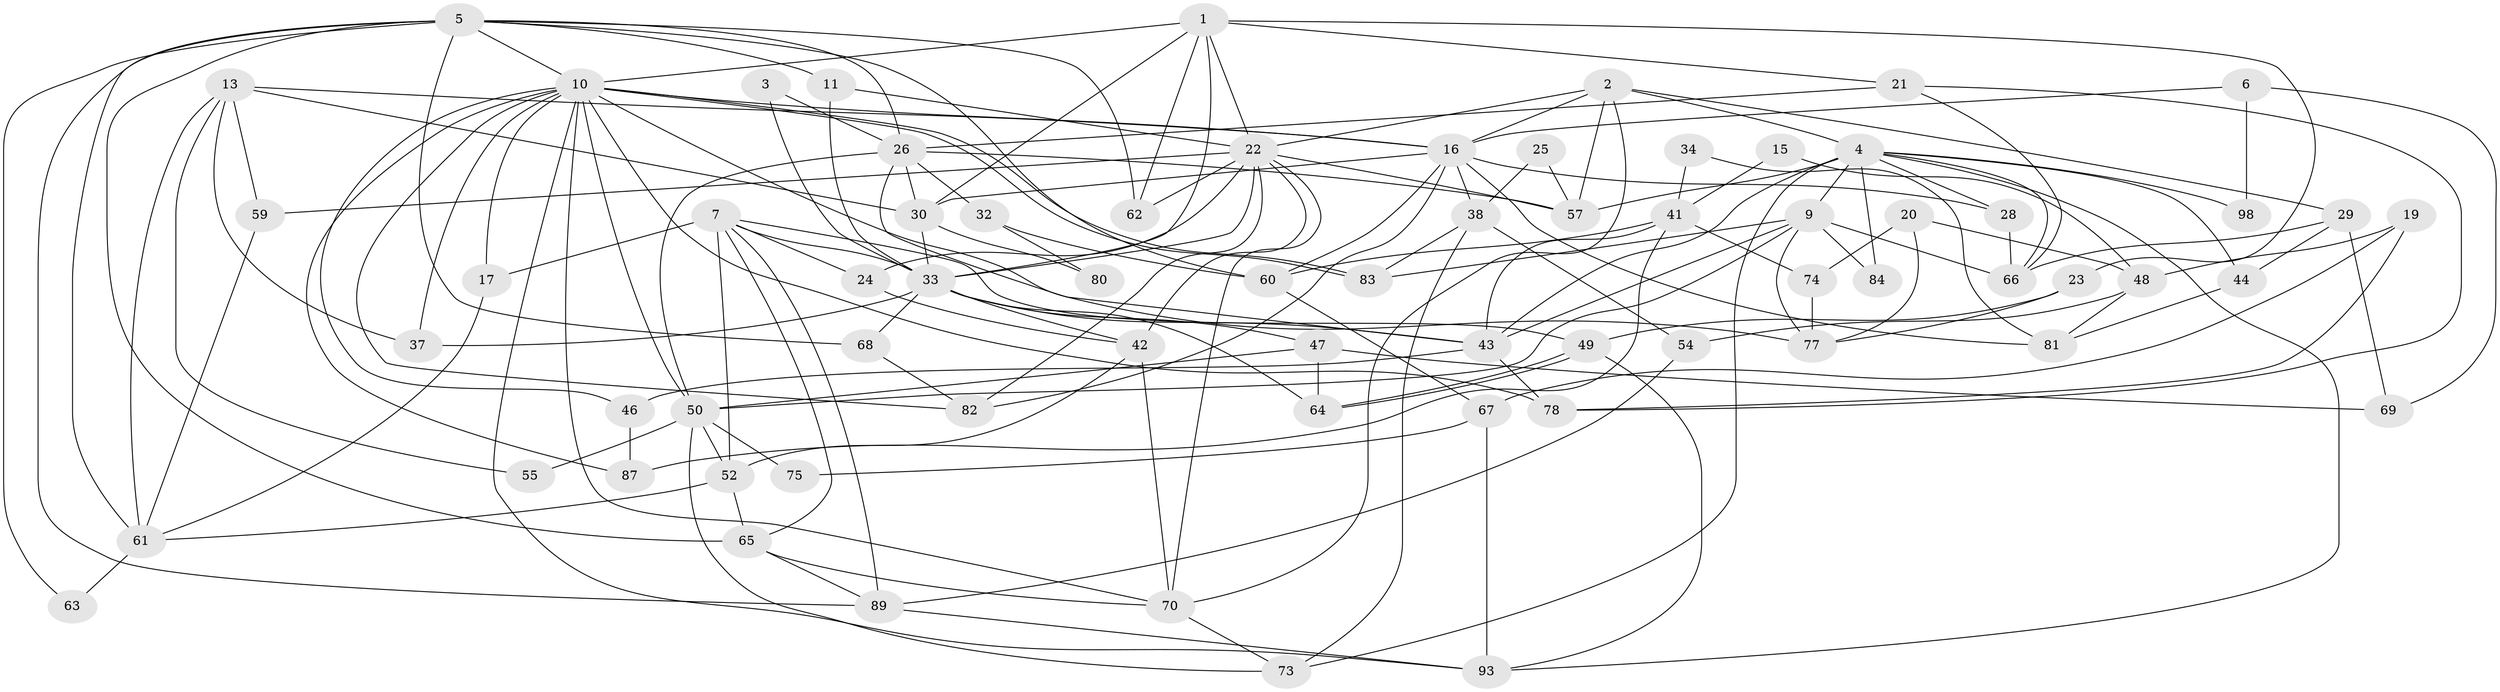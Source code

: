 // original degree distribution, {3: 0.29292929292929293, 5: 0.25252525252525254, 2: 0.16161616161616163, 4: 0.13131313131313133, 7: 0.04040404040404041, 6: 0.12121212121212122}
// Generated by graph-tools (version 1.1) at 2025/18/03/04/25 18:18:51]
// undirected, 69 vertices, 163 edges
graph export_dot {
graph [start="1"]
  node [color=gray90,style=filled];
  1 [super="+18"];
  2 [super="+51"];
  3;
  4 [super="+12+86"];
  5 [super="+14+39"];
  6 [super="+45"];
  7 [super="+8"];
  9 [super="+76"];
  10 [super="+35"];
  11;
  13 [super="+36"];
  15;
  16 [super="+53+58"];
  17;
  19;
  20;
  21;
  22 [super="+40"];
  23;
  24;
  25;
  26 [super="+27"];
  28;
  29;
  30 [super="+99"];
  32;
  33 [super="+97+72"];
  34;
  37;
  38;
  41;
  42;
  43 [super="+79"];
  44;
  46;
  47 [super="+96"];
  48;
  49;
  50 [super="+71"];
  52;
  54;
  55;
  57;
  59;
  60;
  61;
  62;
  63;
  64;
  65;
  66;
  67;
  68;
  69;
  70 [super="+94"];
  73;
  74;
  75;
  77;
  78;
  80;
  81;
  82 [super="+90"];
  83;
  84;
  87;
  89;
  93;
  98;
  1 -- 21;
  1 -- 23;
  1 -- 22;
  1 -- 62;
  1 -- 30;
  1 -- 10;
  1 -- 33;
  2 -- 70;
  2 -- 29;
  2 -- 16;
  2 -- 57;
  2 -- 22;
  2 -- 4;
  3 -- 33;
  3 -- 26;
  4 -- 84;
  4 -- 93;
  4 -- 73;
  4 -- 44;
  4 -- 28;
  4 -- 66;
  4 -- 98;
  4 -- 9;
  4 -- 43;
  4 -- 57;
  5 -- 89;
  5 -- 62;
  5 -- 63;
  5 -- 68;
  5 -- 10;
  5 -- 11;
  5 -- 61;
  5 -- 65;
  5 -- 26;
  5 -- 60;
  6 -- 69;
  6 -- 98;
  6 -- 16;
  7 -- 89;
  7 -- 24;
  7 -- 65;
  7 -- 17;
  7 -- 52;
  7 -- 49;
  7 -- 33;
  9 -- 77;
  9 -- 66;
  9 -- 50;
  9 -- 83;
  9 -- 84;
  9 -- 43;
  10 -- 83;
  10 -- 83;
  10 -- 37;
  10 -- 87;
  10 -- 93;
  10 -- 70;
  10 -- 77;
  10 -- 46;
  10 -- 78;
  10 -- 17;
  10 -- 50 [weight=2];
  10 -- 82;
  10 -- 16;
  11 -- 33;
  11 -- 22;
  13 -- 37;
  13 -- 55;
  13 -- 61;
  13 -- 59;
  13 -- 16;
  13 -- 30;
  15 -- 41;
  15 -- 48;
  16 -- 38;
  16 -- 60;
  16 -- 30;
  16 -- 81;
  16 -- 82;
  16 -- 28;
  17 -- 61;
  19 -- 48;
  19 -- 78;
  19 -- 67;
  20 -- 74;
  20 -- 77;
  20 -- 48;
  21 -- 78;
  21 -- 66;
  21 -- 26;
  22 -- 62;
  22 -- 42;
  22 -- 57;
  22 -- 70;
  22 -- 24;
  22 -- 59;
  22 -- 33;
  22 -- 82;
  23 -- 49;
  23 -- 77;
  24 -- 42;
  25 -- 57;
  25 -- 38;
  26 -- 30;
  26 -- 32;
  26 -- 43;
  26 -- 50;
  26 -- 57;
  28 -- 66;
  29 -- 66;
  29 -- 44;
  29 -- 69;
  30 -- 80;
  30 -- 33;
  32 -- 60;
  32 -- 80;
  33 -- 43 [weight=2];
  33 -- 47;
  33 -- 64;
  33 -- 68;
  33 -- 37;
  33 -- 42;
  34 -- 81;
  34 -- 41;
  38 -- 83;
  38 -- 54;
  38 -- 73;
  41 -- 87;
  41 -- 60;
  41 -- 74;
  41 -- 43;
  42 -- 52;
  42 -- 70;
  43 -- 78;
  43 -- 46;
  44 -- 81;
  46 -- 87;
  47 -- 64;
  47 -- 69;
  47 -- 50 [weight=2];
  48 -- 81;
  48 -- 54;
  49 -- 64;
  49 -- 64;
  49 -- 93;
  50 -- 73;
  50 -- 55;
  50 -- 75;
  50 -- 52;
  52 -- 61;
  52 -- 65;
  54 -- 89;
  59 -- 61;
  60 -- 67;
  61 -- 63;
  65 -- 70;
  65 -- 89;
  67 -- 93;
  67 -- 75;
  68 -- 82;
  70 -- 73;
  74 -- 77;
  89 -- 93;
}
